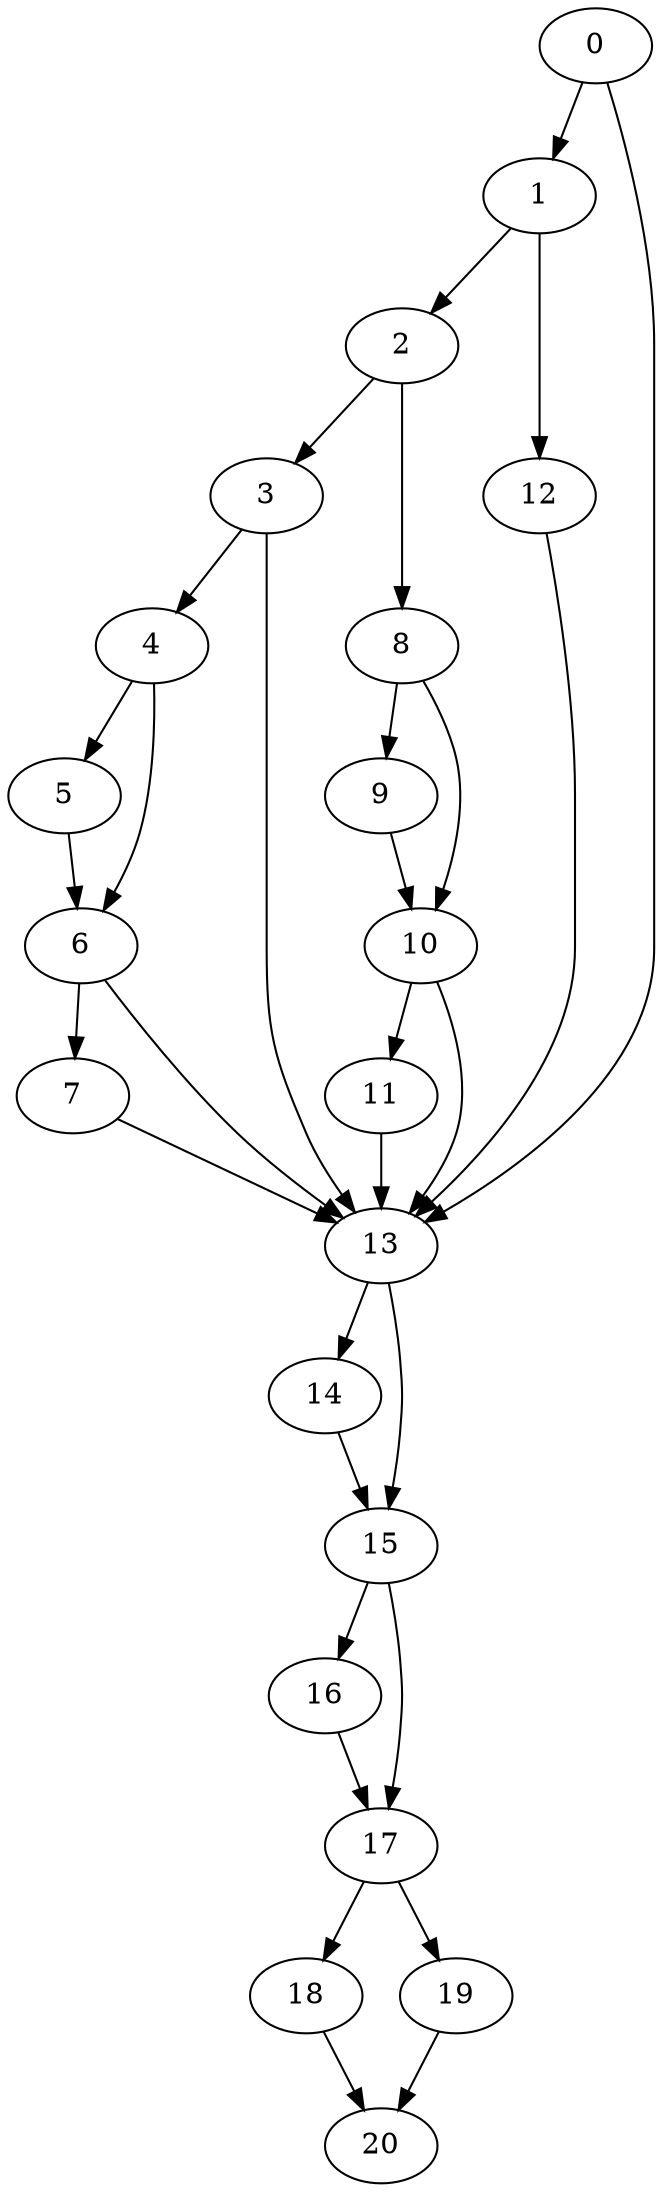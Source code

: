 digraph {
	0
	1
	2
	3
	4
	5
	6
	7
	8
	9
	10
	11
	12
	13
	14
	15
	16
	17
	18
	19
	20
	0 -> 13
	3 -> 13
	6 -> 13
	7 -> 13
	10 -> 13
	11 -> 13
	12 -> 13
	15 -> 16
	0 -> 1
	4 -> 5
	8 -> 9
	8 -> 10
	9 -> 10
	10 -> 11
	2 -> 3
	4 -> 6
	5 -> 6
	2 -> 8
	17 -> 18
	6 -> 7
	13 -> 14
	17 -> 19
	19 -> 20
	18 -> 20
	1 -> 2
	3 -> 4
	1 -> 12
	13 -> 15
	14 -> 15
	15 -> 17
	16 -> 17
}
